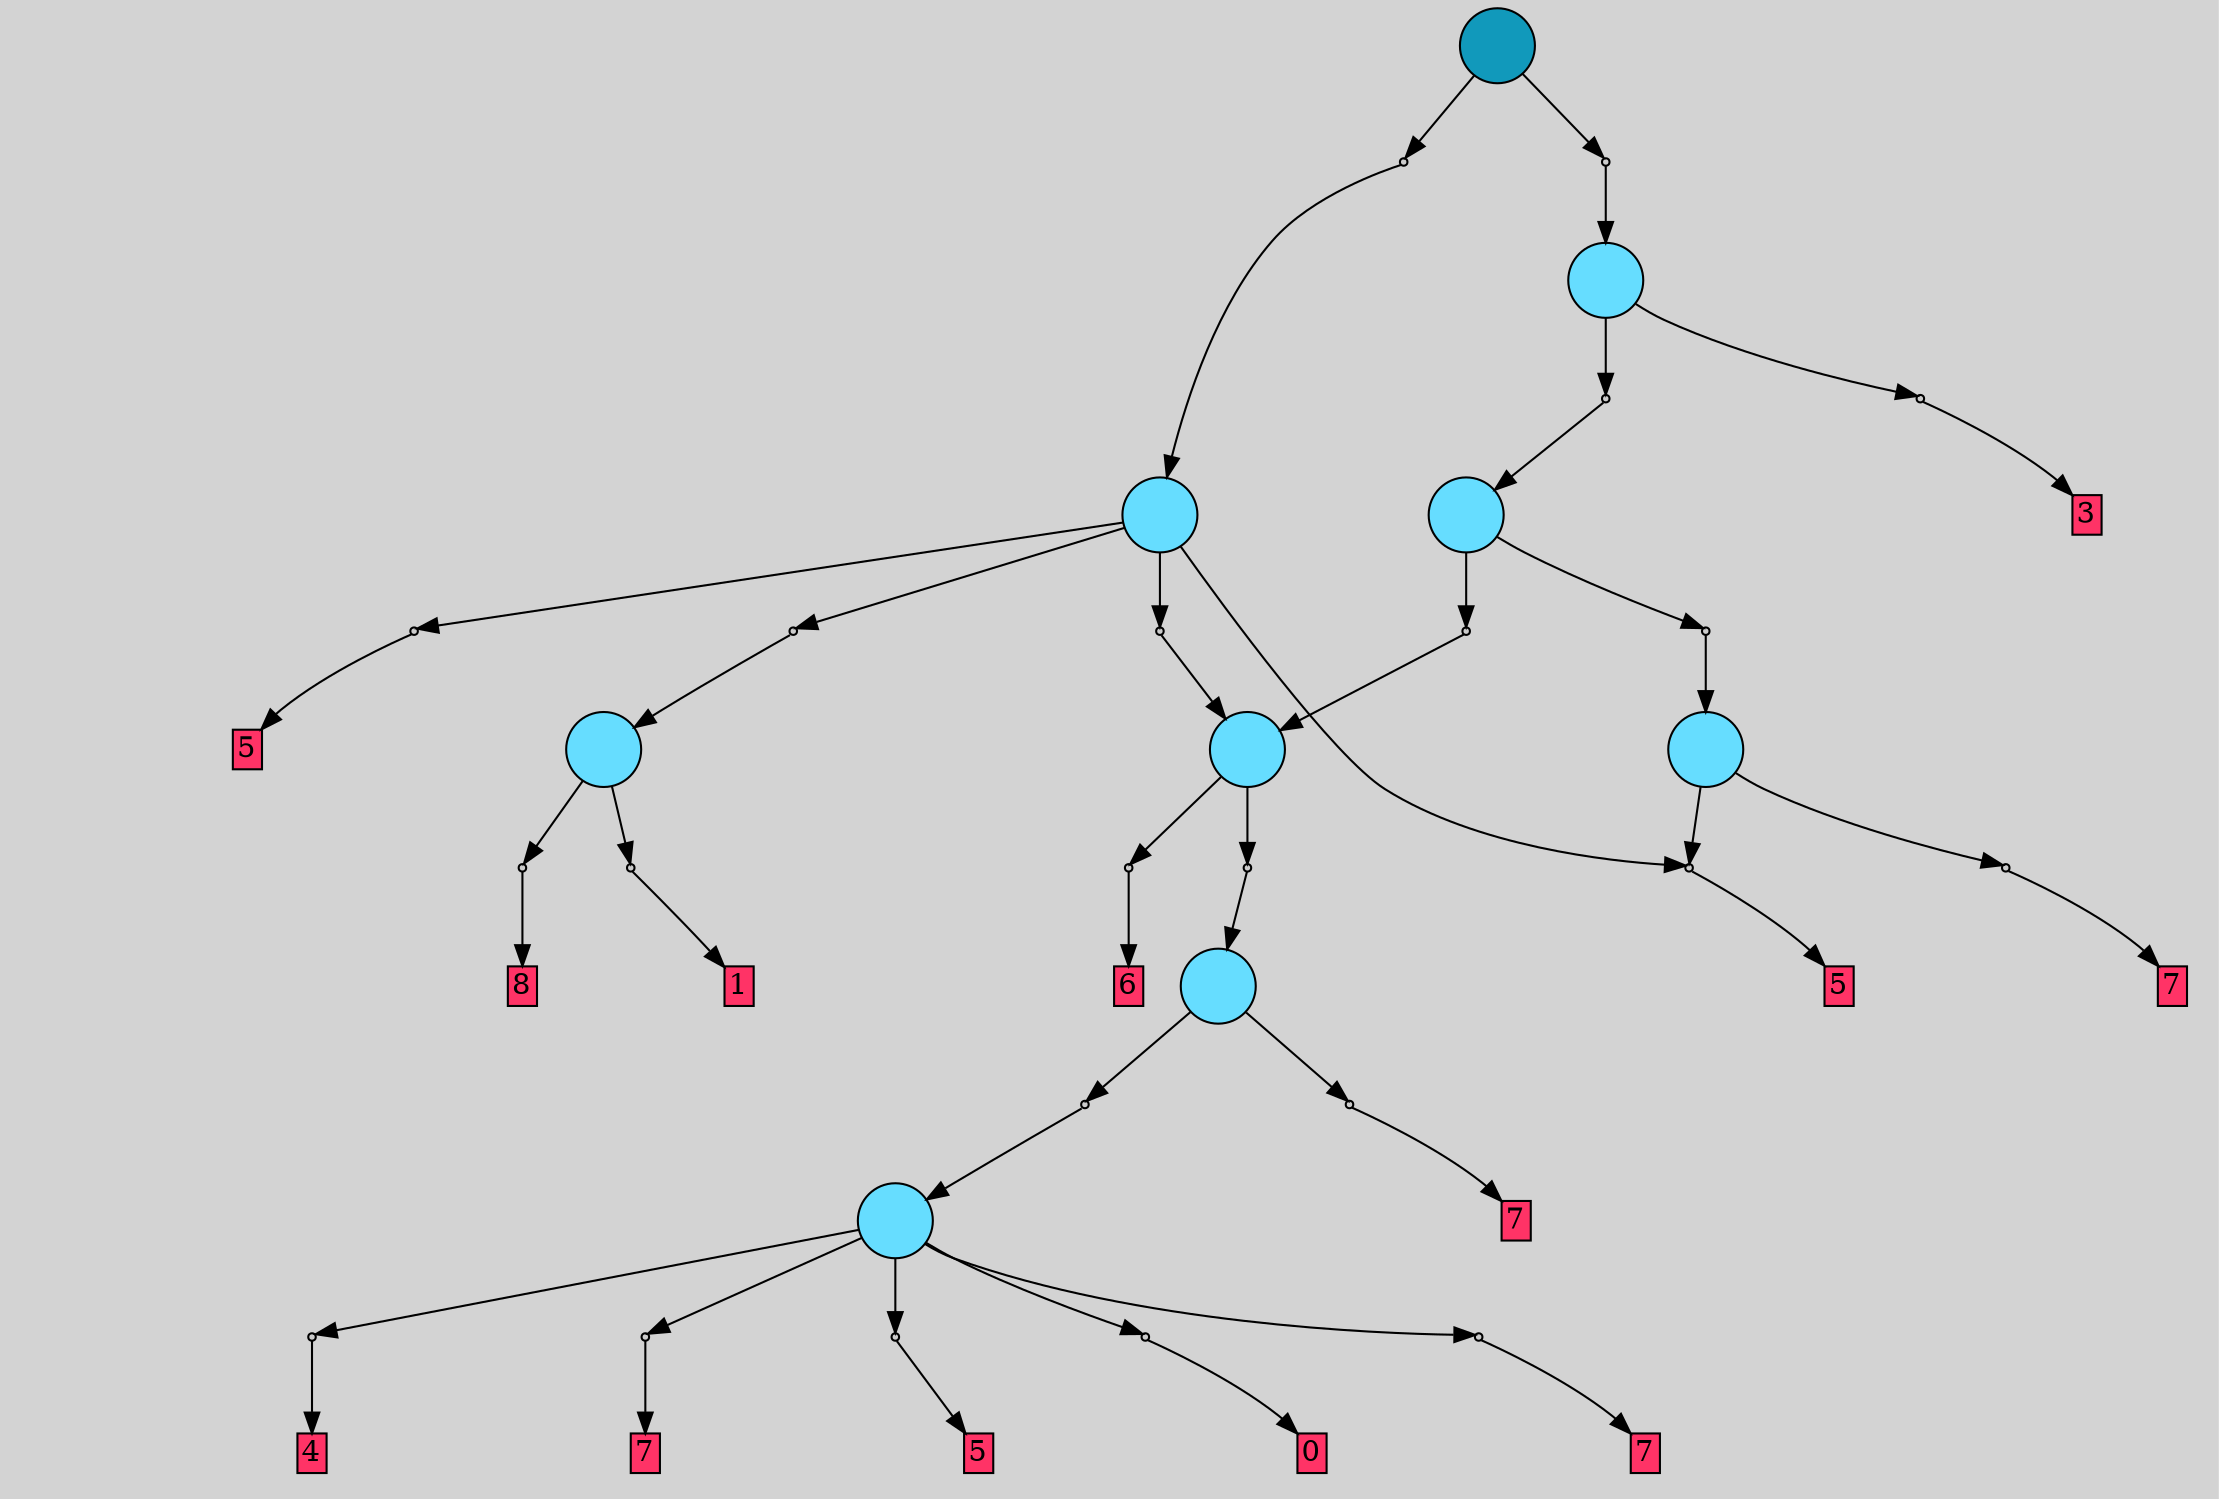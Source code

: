 // File exported with GEGELATI v1.3.1
// On the 2024-04-12 16:13:27
// With the File::TPGGraphDotExporter
digraph{
	graph[pad = "0.212, 0.055" bgcolor = lightgray]
	node[shape=circle style = filled label = ""]
		T0 [fillcolor="#66ddff"]
		T1 [fillcolor="#66ddff"]
		T2 [fillcolor="#66ddff"]
		T3 [fillcolor="#66ddff"]
		T4 [fillcolor="#66ddff"]
		T5 [fillcolor="#66ddff"]
		T6 [fillcolor="#66ddff"]
		T7 [fillcolor="#66ddff"]
		T8 [fillcolor="#1199bb"]
		P0 [fillcolor="#cccccc" shape=point] //
		I0 [shape=box style=invis label="0|5&3|6#3|5&#92;n2|0&0|5#2|3&#92;n"]
		P0 -> I0[style=invis]
		A0 [fillcolor="#ff3366" shape=box margin=0.03 width=0 height=0 label="8"]
		T0 -> P0 -> A0
		P1 [fillcolor="#cccccc" shape=point] //
		I1 [shape=box style=invis label=""]
		P1 -> I1[style=invis]
		A1 [fillcolor="#ff3366" shape=box margin=0.03 width=0 height=0 label="1"]
		T0 -> P1 -> A1
		P2 [fillcolor="#cccccc" shape=point] //
		I2 [shape=box style=invis label="0|0&4|0#2|6&#92;n"]
		P2 -> I2[style=invis]
		A2 [fillcolor="#ff3366" shape=box margin=0.03 width=0 height=0 label="4"]
		T1 -> P2 -> A2
		P3 [fillcolor="#cccccc" shape=point] //
		I3 [shape=box style=invis label="1|0&3|3#2|2&#92;n"]
		P3 -> I3[style=invis]
		A3 [fillcolor="#ff3366" shape=box margin=0.03 width=0 height=0 label="7"]
		T1 -> P3 -> A3
		P4 [fillcolor="#cccccc" shape=point] //
		I4 [shape=box style=invis label="3|0&3|5#2|6&#92;n"]
		P4 -> I4[style=invis]
		A4 [fillcolor="#ff3366" shape=box margin=0.03 width=0 height=0 label="5"]
		T1 -> P4 -> A4
		P5 [fillcolor="#cccccc" shape=point] //
		I5 [shape=box style=invis label="2|0&1|6#3|4&#92;n"]
		P5 -> I5[style=invis]
		A5 [fillcolor="#ff3366" shape=box margin=0.03 width=0 height=0 label="0"]
		T1 -> P5 -> A5
		P6 [fillcolor="#cccccc" shape=point] //
		I6 [shape=box style=invis label="2|0&1|2#3|2&#92;n"]
		P6 -> I6[style=invis]
		A6 [fillcolor="#ff3366" shape=box margin=0.03 width=0 height=0 label="7"]
		T1 -> P6 -> A6
		P7 [fillcolor="#cccccc" shape=point] //
		I7 [shape=box style=invis label="7|0&4|3#2|7&#92;n"]
		P7 -> I7[style=invis]
		T2 -> P7 -> T1
		P8 [fillcolor="#cccccc" shape=point] //
		I8 [shape=box style=invis label="6|0&3|7#1|0&#92;n"]
		P8 -> I8[style=invis]
		A7 [fillcolor="#ff3366" shape=box margin=0.03 width=0 height=0 label="7"]
		T2 -> P8 -> A7
		P9 [fillcolor="#cccccc" shape=point] //
		I9 [shape=box style=invis label="6|0&3|5#0|5&#92;n"]
		P9 -> I9[style=invis]
		A8 [fillcolor="#ff3366" shape=box margin=0.03 width=0 height=0 label="5"]
		T3 -> P9 -> A8
		P10 [fillcolor="#cccccc" shape=point] //
		I10 [shape=box style=invis label="6|0&3|7#1|0&#92;n"]
		P10 -> I10[style=invis]
		A9 [fillcolor="#ff3366" shape=box margin=0.03 width=0 height=0 label="7"]
		T3 -> P10 -> A9
		P11 [fillcolor="#cccccc" shape=point] //
		I11 [shape=box style=invis label="7|0&4|1#2|5&#92;n"]
		P11 -> I11[style=invis]
		A10 [fillcolor="#ff3366" shape=box margin=0.03 width=0 height=0 label="6"]
		T4 -> P11 -> A10
		P12 [fillcolor="#cccccc" shape=point] //
		I12 [shape=box style=invis label="7|0&4|3#1|7&#92;n"]
		P12 -> I12[style=invis]
		T4 -> P12 -> T2
		P13 [fillcolor="#cccccc" shape=point] //
		I13 [shape=box style=invis label="3|7&2|2#3|5&#92;n2|0&0|7#1|4&#92;n"]
		P13 -> I13[style=invis]
		A11 [fillcolor="#ff3366" shape=box margin=0.03 width=0 height=0 label="5"]
		T5 -> P13 -> A11
		T5 -> P9
		P14 [fillcolor="#cccccc" shape=point] //
		I14 [shape=box style=invis label="2|0&4|7#4|2&#92;n"]
		P14 -> I14[style=invis]
		T5 -> P14 -> T0
		P15 [fillcolor="#cccccc" shape=point] //
		I15 [shape=box style=invis label="7|0&4|3#1|7&#92;n"]
		P15 -> I15[style=invis]
		T5 -> P15 -> T4
		P16 [fillcolor="#cccccc" shape=point] //
		I16 [shape=box style=invis label="6|0&3|5#0|5&#92;n"]
		P16 -> I16[style=invis]
		T6 -> P16 -> T3
		P17 [fillcolor="#cccccc" shape=point] //
		I17 [shape=box style=invis label="7|0&4|3#2|2&#92;n"]
		P17 -> I17[style=invis]
		T6 -> P17 -> T4
		P18 [fillcolor="#cccccc" shape=point] //
		I18 [shape=box style=invis label="7|0&0|1#4|2&#92;n"]
		P18 -> I18[style=invis]
		A12 [fillcolor="#ff3366" shape=box margin=0.03 width=0 height=0 label="3"]
		T7 -> P18 -> A12
		P19 [fillcolor="#cccccc" shape=point] //
		I19 [shape=box style=invis label="7|0&4|3#2|2&#92;n"]
		P19 -> I19[style=invis]
		T7 -> P19 -> T6
		P20 [fillcolor="#cccccc" shape=point] //
		I20 [shape=box style=invis label="2|0&4|2#4|5&#92;n"]
		P20 -> I20[style=invis]
		T8 -> P20 -> T7
		P21 [fillcolor="#cccccc" shape=point] //
		I21 [shape=box style=invis label="6|6&2|3#1|4&#92;n4|0&0|6#1|3&#92;n"]
		P21 -> I21[style=invis]
		T8 -> P21 -> T5
		{ rank= same T8 }
}
